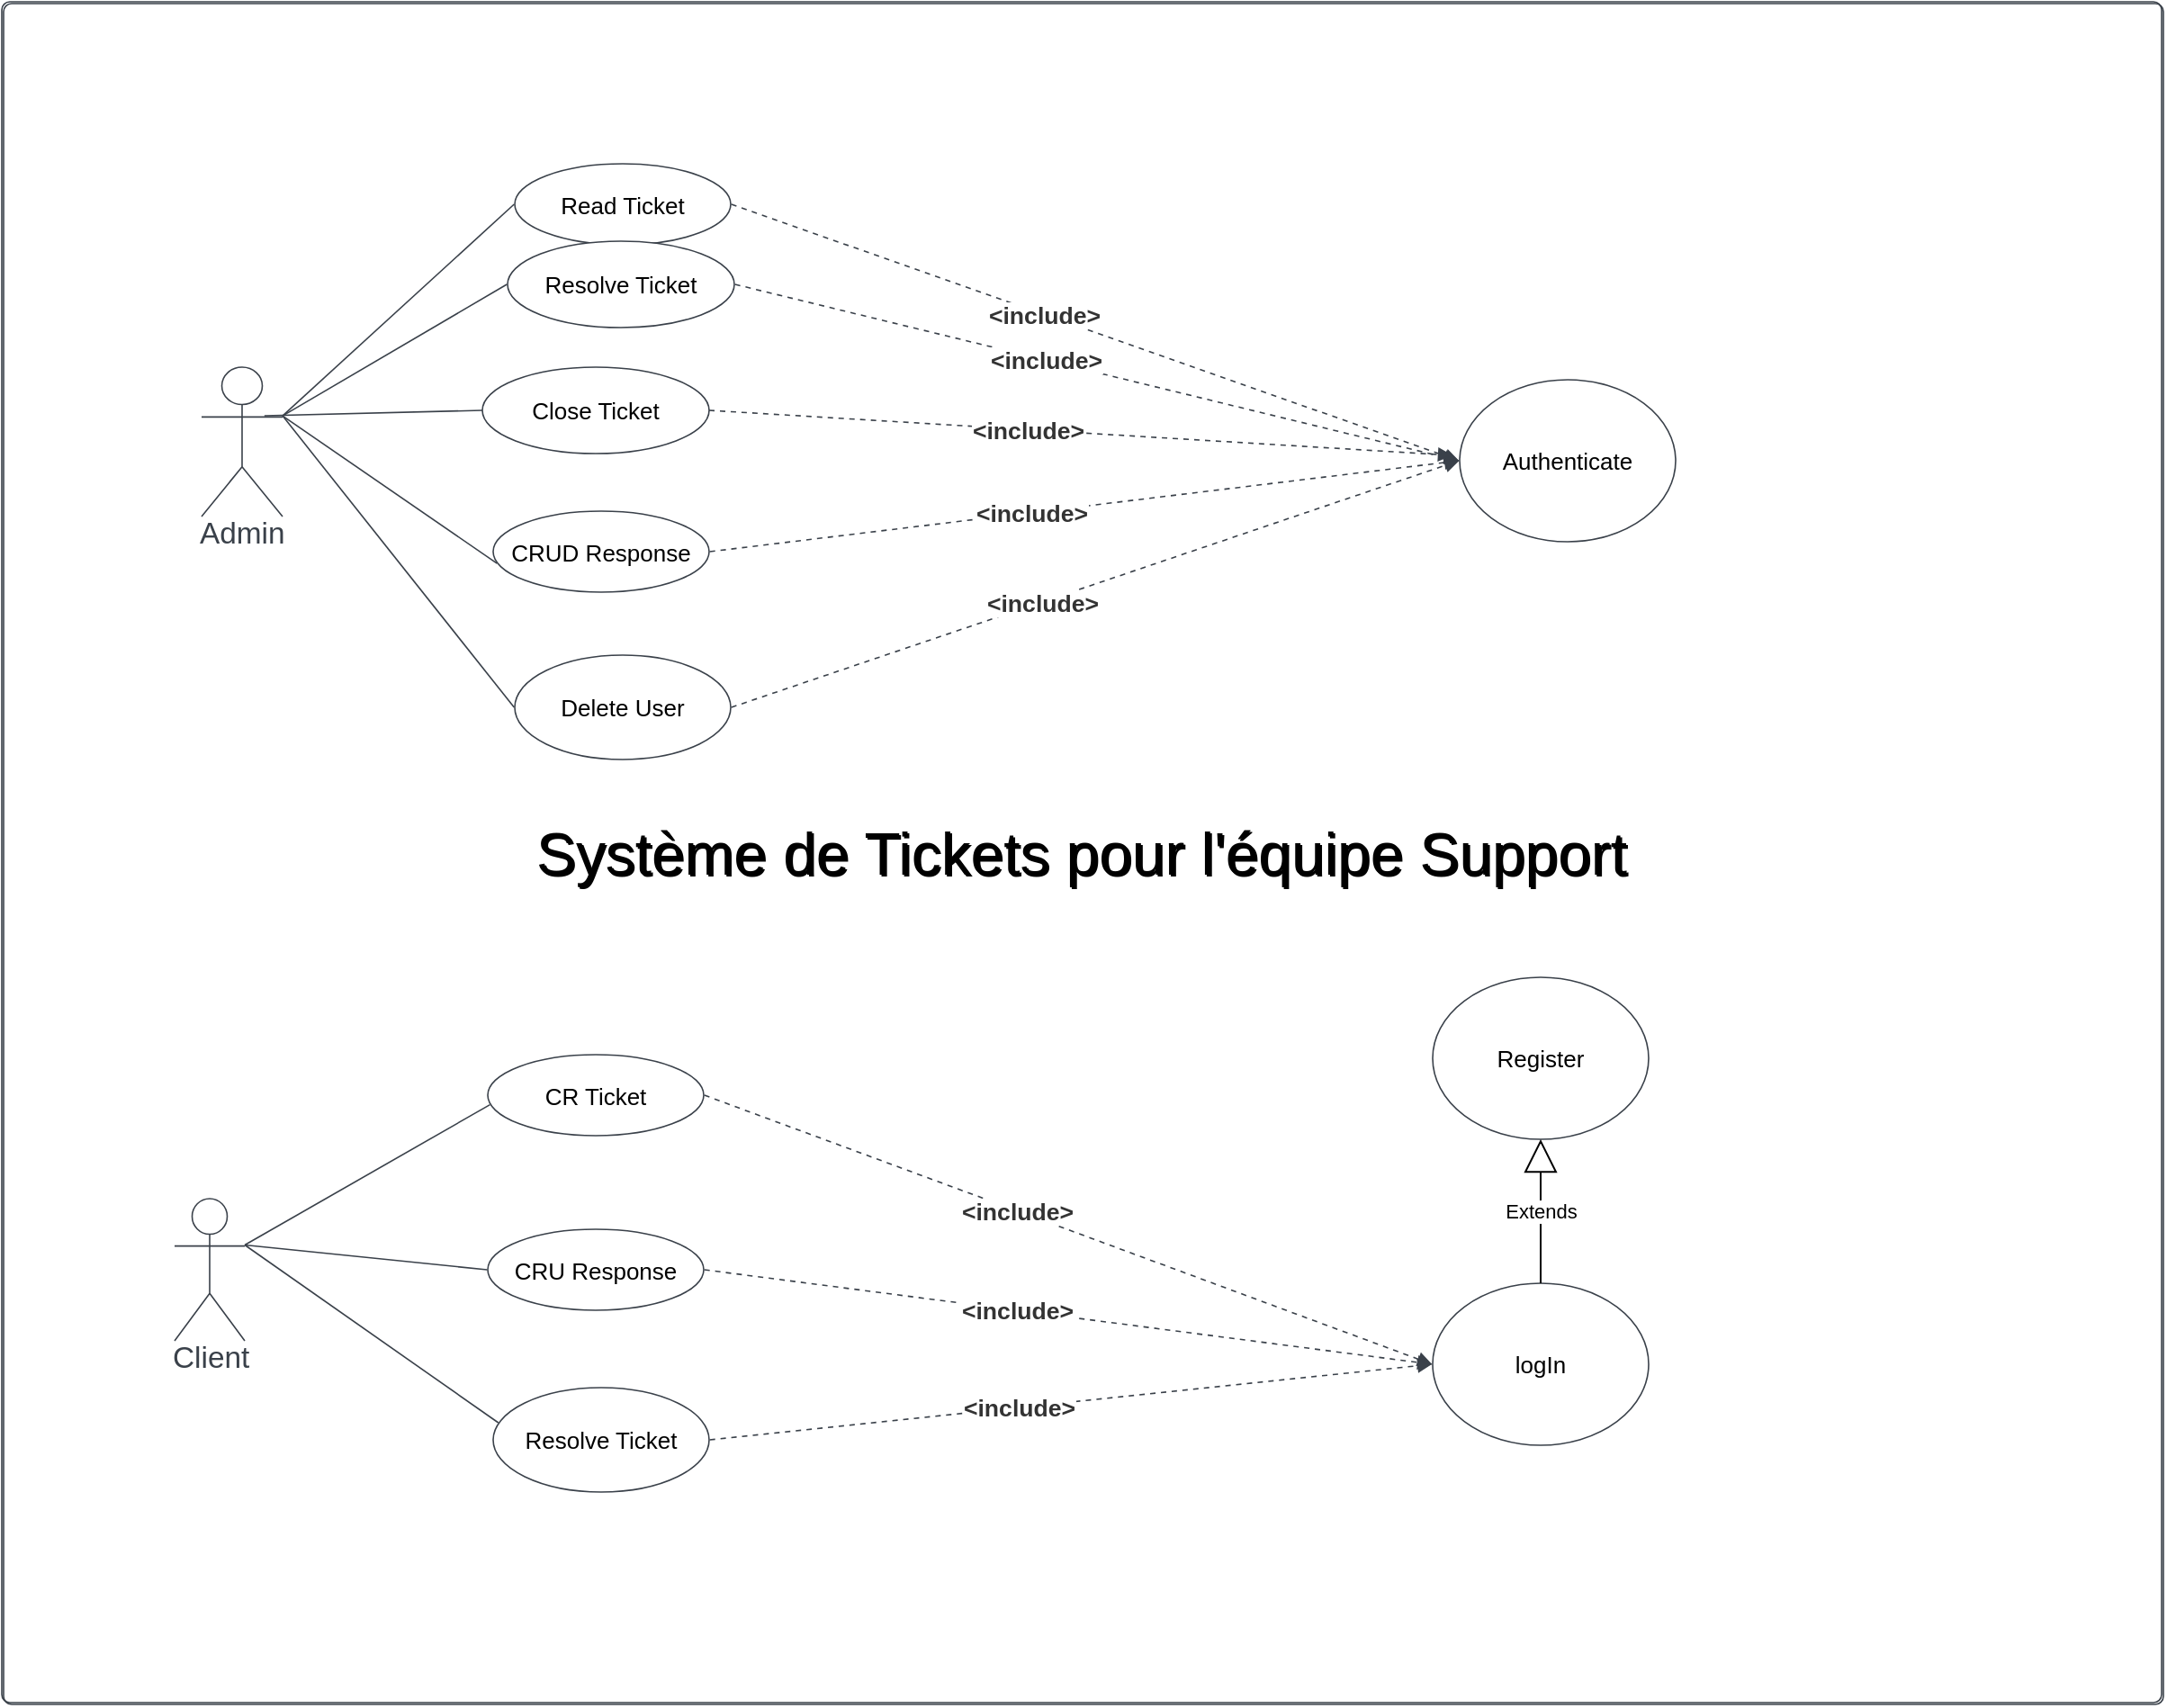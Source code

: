 <mxfile version="17.4.6" type="device"><diagram id="NjkgplizpIkV4SUiOflh" name="Page-1"><mxGraphModel dx="3500" dy="847" grid="1" gridSize="10" guides="1" tooltips="1" connect="1" arrows="1" fold="1" page="1" pageScale="1" pageWidth="1920" pageHeight="1200" math="0" shadow="0"><root><mxCell id="0"/><mxCell id="1" parent="0"/><UserObject label="Système de Tickets pour l'équipe Support" lucidchartObjectId="S8y-JGHspVkV" id="cJb-NXFFO5M__h7arazh-1"><mxCell style="html=1;overflow=block;blockSpacing=1;whiteSpace=wrap;container=1;pointerEvents=0;collapsible=0;recursiveResize=0;fontSize=32.9;fontColor=default;spacing=0;strokeColor=#3a414a;strokeOpacity=100;fillOpacity=0;rounded=1;absoluteArcSize=1;arcSize=9;fillColor=#000000;strokeWidth=0.8;" vertex="1" parent="1"><mxGeometry x="-416" y="208" width="1200" height="945" as="geometry"/></mxCell></UserObject><UserObject label="Delete User" lucidchartObjectId="S8y-dsN9eMWl" id="cJb-NXFFO5M__h7arazh-7"><mxCell style="html=1;overflow=block;blockSpacing=1;whiteSpace=wrap;ellipse;fontSize=13;spacing=3.8;strokeColor=#3a414a;strokeOpacity=100;rounded=1;absoluteArcSize=1;arcSize=9;strokeWidth=0.8;" vertex="1" parent="cJb-NXFFO5M__h7arazh-1"><mxGeometry x="285" y="363" width="120" height="58" as="geometry"/></mxCell></UserObject><UserObject label="Read Ticket" lucidchartObjectId="S8y-tbxmV~W~" id="cJb-NXFFO5M__h7arazh-4"><mxCell style="html=1;overflow=block;blockSpacing=1;whiteSpace=wrap;ellipse;fontSize=13;spacing=3.8;strokeColor=#3a414a;strokeOpacity=100;rounded=1;absoluteArcSize=1;arcSize=9;strokeWidth=0.8;" vertex="1" parent="1"><mxGeometry x="-131" y="298" width="120" height="45" as="geometry"/></mxCell></UserObject><UserObject label="CR Ticket" lucidchartObjectId="S8y-~az58K2R" id="cJb-NXFFO5M__h7arazh-8"><mxCell style="html=1;overflow=block;blockSpacing=1;whiteSpace=wrap;ellipse;fontSize=13;spacing=3.8;strokeColor=#3a414a;strokeOpacity=100;rounded=1;absoluteArcSize=1;arcSize=9;strokeWidth=0.8;" vertex="1" parent="1"><mxGeometry x="-146" y="793" width="120" height="45" as="geometry"/></mxCell></UserObject><UserObject label="" lucidchartObjectId="S8y-oV0Ph_-V" id="cJb-NXFFO5M__h7arazh-13"><mxCell style="html=1;jettySize=18;whiteSpace=wrap;fontSize=13;strokeColor=#3a414a;strokeOpacity=100;strokeWidth=0.8;rounded=0;startArrow=none;endArrow=none;exitX=1;exitY=0.326;exitPerimeter=0;entryX=-0.003;entryY=0.5;entryPerimeter=0;" edge="1" parent="1" source="cJb-NXFFO5M__h7arazh-2" target="cJb-NXFFO5M__h7arazh-4"><mxGeometry width="100" height="100" relative="1" as="geometry"><Array as="points"/></mxGeometry></mxCell></UserObject><UserObject label="" lucidchartObjectId="S8y-2C~p0HfW" id="cJb-NXFFO5M__h7arazh-16"><mxCell style="html=1;jettySize=18;whiteSpace=wrap;fontSize=13;strokeColor=#3a414a;strokeOpacity=100;strokeWidth=0.8;rounded=0;startArrow=none;endArrow=none;exitX=1;exitY=0.326;exitPerimeter=0;entryX=-0.003;entryY=0.5;entryPerimeter=0;" edge="1" parent="1" source="cJb-NXFFO5M__h7arazh-2" target="cJb-NXFFO5M__h7arazh-7"><mxGeometry width="100" height="100" relative="1" as="geometry"><Array as="points"/></mxGeometry></mxCell></UserObject><UserObject label="" lucidchartObjectId="S8y-2DOdZLAN" id="cJb-NXFFO5M__h7arazh-17"><mxCell style="html=1;jettySize=18;whiteSpace=wrap;fontSize=13;strokeColor=#3a414a;strokeOpacity=100;strokeWidth=0.8;rounded=0;startArrow=none;endArrow=none;exitX=1;exitY=0.326;exitPerimeter=0;entryX=0.01;entryY=0.618;entryPerimeter=0;" edge="1" parent="1" source="cJb-NXFFO5M__h7arazh-3" target="cJb-NXFFO5M__h7arazh-8"><mxGeometry width="100" height="100" relative="1" as="geometry"><Array as="points"/></mxGeometry></mxCell></UserObject><UserObject label="Authenticate" lucidchartObjectId="S8y-GOD5kLUY" id="cJb-NXFFO5M__h7arazh-22"><mxCell style="html=1;overflow=block;blockSpacing=1;whiteSpace=wrap;ellipse;fontSize=13;spacing=3.8;strokeColor=#3a414a;strokeOpacity=100;rounded=1;absoluteArcSize=1;arcSize=9;strokeWidth=0.8;" vertex="1" parent="1"><mxGeometry x="394" y="418" width="120" height="90" as="geometry"/></mxCell></UserObject><UserObject label="" lucidchartObjectId="S8y-Vv6PqzPe" id="cJb-NXFFO5M__h7arazh-23"><mxCell style="html=1;jettySize=18;whiteSpace=wrap;fontSize=13;strokeColor=#3a414a;strokeOpacity=100;dashed=1;fixDash=1;strokeWidth=0.8;rounded=0;startArrow=none;endArrow=block;endFill=1;exitX=1.003;exitY=0.5;exitPerimeter=0;entryX=-0.003;entryY=0.5;entryPerimeter=0;" edge="1" parent="1" source="cJb-NXFFO5M__h7arazh-4" target="cJb-NXFFO5M__h7arazh-22"><mxGeometry width="100" height="100" relative="1" as="geometry"><Array as="points"/></mxGeometry></mxCell></UserObject><mxCell id="cJb-NXFFO5M__h7arazh-24" value="&amp;lt;include&amp;gt;" style="text;html=1;resizable=0;labelBackgroundColor=default;align=center;verticalAlign=middle;fontStyle=1;fontColor=#333333;fontSize=13.3;" vertex="1" parent="cJb-NXFFO5M__h7arazh-23"><mxGeometry x="-0.145" relative="1" as="geometry"/></mxCell><UserObject label="" lucidchartObjectId="S8y-f2dYcVVW" id="cJb-NXFFO5M__h7arazh-25"><mxCell style="html=1;jettySize=18;whiteSpace=wrap;fontSize=13;strokeColor=#3a414a;strokeOpacity=100;dashed=1;fixDash=1;strokeWidth=0.8;rounded=0;startArrow=none;endArrow=block;endFill=1;exitX=1.003;exitY=0.5;exitPerimeter=0;entryX=-0.003;entryY=0.5;entryPerimeter=0;" edge="1" parent="1" source="cJb-NXFFO5M__h7arazh-5" target="cJb-NXFFO5M__h7arazh-22"><mxGeometry width="100" height="100" relative="1" as="geometry"><Array as="points"/></mxGeometry></mxCell></UserObject><mxCell id="cJb-NXFFO5M__h7arazh-26" value="&amp;lt;include&amp;gt;" style="text;html=1;resizable=0;labelBackgroundColor=default;align=center;verticalAlign=middle;fontStyle=1;fontColor=#333333;fontSize=13.3;" vertex="1" parent="cJb-NXFFO5M__h7arazh-25"><mxGeometry x="-0.145" relative="1" as="geometry"/></mxCell><UserObject label="" lucidchartObjectId="S8y-Ujo.dxW~" id="cJb-NXFFO5M__h7arazh-27"><mxCell style="html=1;jettySize=18;whiteSpace=wrap;fontSize=13;strokeColor=#3a414a;strokeOpacity=100;dashed=1;fixDash=1;strokeWidth=0.8;rounded=0;startArrow=none;endArrow=block;endFill=1;exitX=1.003;exitY=0.5;exitPerimeter=0;entryX=-0.003;entryY=0.5;entryPerimeter=0;" edge="1" parent="1" source="cJb-NXFFO5M__h7arazh-6" target="cJb-NXFFO5M__h7arazh-22"><mxGeometry width="100" height="100" relative="1" as="geometry"><Array as="points"/></mxGeometry></mxCell></UserObject><mxCell id="cJb-NXFFO5M__h7arazh-28" value="&amp;lt;include&amp;gt;" style="text;html=1;resizable=0;labelBackgroundColor=default;align=center;verticalAlign=middle;fontStyle=1;fontColor=#333333;fontSize=13.3;" vertex="1" parent="cJb-NXFFO5M__h7arazh-27"><mxGeometry x="-0.145" relative="1" as="geometry"/></mxCell><UserObject label="" lucidchartObjectId="S8y-PpyytzAx" id="cJb-NXFFO5M__h7arazh-29"><mxCell style="html=1;jettySize=18;whiteSpace=wrap;fontSize=13;strokeColor=#3a414a;strokeOpacity=100;dashed=1;fixDash=1;strokeWidth=0.8;rounded=0;startArrow=none;endArrow=block;endFill=1;exitX=1.003;exitY=0.5;exitPerimeter=0;entryX=-0.003;entryY=0.5;entryPerimeter=0;" edge="1" parent="1" source="cJb-NXFFO5M__h7arazh-7" target="cJb-NXFFO5M__h7arazh-22"><mxGeometry width="100" height="100" relative="1" as="geometry"><Array as="points"/></mxGeometry></mxCell></UserObject><mxCell id="cJb-NXFFO5M__h7arazh-30" value="&amp;lt;include&amp;gt;" style="text;html=1;resizable=0;labelBackgroundColor=default;align=center;verticalAlign=middle;fontStyle=1;fontColor=#333333;fontSize=13.3;" vertex="1" parent="cJb-NXFFO5M__h7arazh-29"><mxGeometry x="-0.145" relative="1" as="geometry"/></mxCell><UserObject label="logIn" lucidchartObjectId="S8y-qyZHEler" id="cJb-NXFFO5M__h7arazh-31"><mxCell style="html=1;overflow=block;blockSpacing=1;whiteSpace=wrap;ellipse;fontSize=13;spacing=3.8;strokeColor=#3a414a;strokeOpacity=100;rounded=1;absoluteArcSize=1;arcSize=9;strokeWidth=0.8;" vertex="1" parent="1"><mxGeometry x="379" y="920" width="120" height="90" as="geometry"/></mxCell></UserObject><UserObject label="" lucidchartObjectId="S8y-Lbvrz~SP" id="cJb-NXFFO5M__h7arazh-32"><mxCell style="html=1;jettySize=18;whiteSpace=wrap;fontSize=13;strokeColor=#3a414a;strokeOpacity=100;dashed=1;fixDash=1;strokeWidth=0.8;rounded=0;startArrow=none;endArrow=block;endFill=1;exitX=1.003;exitY=0.5;exitPerimeter=0;entryX=-0.003;entryY=0.5;entryPerimeter=0;" edge="1" parent="1" source="cJb-NXFFO5M__h7arazh-8" target="cJb-NXFFO5M__h7arazh-31"><mxGeometry width="100" height="100" relative="1" as="geometry"><Array as="points"/></mxGeometry></mxCell></UserObject><mxCell id="cJb-NXFFO5M__h7arazh-33" value="&amp;lt;include&amp;gt;" style="text;html=1;resizable=0;labelBackgroundColor=default;align=center;verticalAlign=middle;fontStyle=1;fontColor=#333333;fontSize=13.3;" vertex="1" parent="cJb-NXFFO5M__h7arazh-32"><mxGeometry x="-0.145" relative="1" as="geometry"/></mxCell><UserObject label="" lucidchartObjectId="S8y-aalUEmtd" id="cJb-NXFFO5M__h7arazh-34"><mxCell style="html=1;jettySize=18;whiteSpace=wrap;fontSize=13;strokeColor=#3a414a;strokeOpacity=100;dashed=1;fixDash=1;strokeWidth=0.8;rounded=0;startArrow=none;endArrow=block;endFill=1;exitX=1.003;exitY=0.5;exitPerimeter=0;entryX=-0.003;entryY=0.5;entryPerimeter=0;" edge="1" parent="1" source="cJb-NXFFO5M__h7arazh-9" target="cJb-NXFFO5M__h7arazh-31"><mxGeometry width="100" height="100" relative="1" as="geometry"><Array as="points"/></mxGeometry></mxCell></UserObject><mxCell id="cJb-NXFFO5M__h7arazh-35" value="&amp;lt;include&amp;gt;" style="text;html=1;resizable=0;labelBackgroundColor=default;align=center;verticalAlign=middle;fontStyle=1;fontColor=#333333;fontSize=13.3;" vertex="1" parent="cJb-NXFFO5M__h7arazh-34"><mxGeometry x="-0.145" relative="1" as="geometry"/></mxCell><UserObject label="" lucidchartObjectId="S8y-ccXEYn-a" id="cJb-NXFFO5M__h7arazh-38"><mxCell style="html=1;jettySize=18;whiteSpace=wrap;fontSize=13;strokeColor=#3a414a;strokeOpacity=100;dashed=1;fixDash=1;strokeWidth=0.8;rounded=0;startArrow=none;endArrow=block;endFill=1;exitX=1.003;exitY=0.5;exitPerimeter=0;entryX=-0.003;entryY=0.5;entryPerimeter=0;" edge="1" parent="1" source="cJb-NXFFO5M__h7arazh-12" target="cJb-NXFFO5M__h7arazh-31"><mxGeometry width="100" height="100" relative="1" as="geometry"><Array as="points"/></mxGeometry></mxCell></UserObject><mxCell id="cJb-NXFFO5M__h7arazh-39" value="&amp;lt;include&amp;gt;" style="text;html=1;resizable=0;labelBackgroundColor=default;align=center;verticalAlign=middle;fontStyle=1;fontColor=#333333;fontSize=13.3;" vertex="1" parent="cJb-NXFFO5M__h7arazh-38"><mxGeometry x="-0.145" relative="1" as="geometry"/></mxCell><UserObject label="Système de Tickets pour l'équipe Support" lucidchartObjectId="S8y-JGHspVkV" id="cJb-NXFFO5M__h7arazh-45"><mxCell style="html=1;overflow=block;blockSpacing=1;whiteSpace=wrap;container=1;pointerEvents=0;collapsible=0;recursiveResize=0;fontSize=32.9;fontColor=default;spacing=0;strokeColor=#3a414a;strokeOpacity=100;fillOpacity=0;rounded=1;absoluteArcSize=1;arcSize=9;fillColor=#000000;strokeWidth=0.8;" vertex="1" parent="1"><mxGeometry x="-415" y="209" width="1200" height="945" as="geometry"/></mxCell></UserObject><UserObject label="Close Ticket" lucidchartObjectId="S8y-~J9kbd.~" id="cJb-NXFFO5M__h7arazh-46"><mxCell style="html=1;overflow=block;blockSpacing=1;whiteSpace=wrap;ellipse;fontSize=13;spacing=3.8;strokeColor=#3a414a;strokeOpacity=100;rounded=1;absoluteArcSize=1;arcSize=9;strokeWidth=0.8;" vertex="1" parent="cJb-NXFFO5M__h7arazh-45"><mxGeometry x="266" y="202" width="126" height="48" as="geometry"/></mxCell></UserObject><UserObject label="Resolve Ticket" lucidchartObjectId="S8y-~J9kbd.~" id="cJb-NXFFO5M__h7arazh-6"><mxCell style="html=1;overflow=block;blockSpacing=1;whiteSpace=wrap;ellipse;fontSize=13;spacing=3.8;strokeColor=#3a414a;strokeOpacity=100;rounded=1;absoluteArcSize=1;arcSize=9;strokeWidth=0.8;" vertex="1" parent="cJb-NXFFO5M__h7arazh-45"><mxGeometry x="280" y="132" width="126" height="48" as="geometry"/></mxCell></UserObject><UserObject label="CRUD Response" lucidchartObjectId="S8y-oEah0_k8" id="cJb-NXFFO5M__h7arazh-5"><mxCell style="html=1;overflow=block;blockSpacing=1;whiteSpace=wrap;ellipse;fontSize=13;spacing=3.8;strokeColor=#3a414a;strokeOpacity=100;rounded=1;absoluteArcSize=1;arcSize=9;strokeWidth=0.8;" vertex="1" parent="cJb-NXFFO5M__h7arazh-45"><mxGeometry x="272" y="282" width="120" height="45" as="geometry"/></mxCell></UserObject><UserObject label="Admin" lucidchartObjectId="S8y-SDiHKRuG" id="cJb-NXFFO5M__h7arazh-2"><mxCell style="html=1;overflow=block;blockSpacing=1;shape=umlActor;labelPosition=center;verticalLabelPosition=bottom;verticalAlign=top;whiteSpace=nowrap;fontSize=16.7;fontColor=#3a414a;spacing=0;strokeColor=#3a414a;strokeOpacity=100;rounded=1;absoluteArcSize=1;arcSize=9;strokeWidth=0.8;" vertex="1" parent="cJb-NXFFO5M__h7arazh-45"><mxGeometry x="110" y="202" width="45" height="83" as="geometry"/></mxCell></UserObject><UserObject label="" lucidchartObjectId="S8y-XHNxSS95" id="cJb-NXFFO5M__h7arazh-14"><mxCell style="html=1;jettySize=18;whiteSpace=wrap;fontSize=13;strokeColor=#3a414a;strokeOpacity=100;strokeWidth=0.8;rounded=0;startArrow=none;endArrow=none;exitX=1;exitY=0.326;exitPerimeter=0;entryX=0.018;entryY=0.646;entryPerimeter=0;" edge="1" parent="cJb-NXFFO5M__h7arazh-45" source="cJb-NXFFO5M__h7arazh-2" target="cJb-NXFFO5M__h7arazh-5"><mxGeometry width="100" height="100" relative="1" as="geometry"><Array as="points"/></mxGeometry></mxCell></UserObject><UserObject label="" lucidchartObjectId="S8y-5-6yPpLq" id="cJb-NXFFO5M__h7arazh-15"><mxCell style="html=1;jettySize=18;whiteSpace=wrap;fontSize=13;strokeColor=#3a414a;strokeOpacity=100;strokeWidth=0.8;rounded=0;startArrow=none;endArrow=none;exitX=1;exitY=0.326;exitPerimeter=0;entryX=-0.003;entryY=0.5;entryPerimeter=0;" edge="1" parent="cJb-NXFFO5M__h7arazh-45" source="cJb-NXFFO5M__h7arazh-2" target="cJb-NXFFO5M__h7arazh-6"><mxGeometry width="100" height="100" relative="1" as="geometry"><Array as="points"/></mxGeometry></mxCell></UserObject><UserObject label="" lucidchartObjectId="S8y-5-6yPpLq" id="cJb-NXFFO5M__h7arazh-49"><mxCell style="html=1;jettySize=18;whiteSpace=wrap;fontSize=13;strokeColor=#3a414a;strokeOpacity=100;strokeWidth=0.8;rounded=0;startArrow=none;endArrow=none;exitX=0.776;exitY=0.325;exitPerimeter=0;entryX=0;entryY=0.5;entryDx=0;entryDy=0;exitDx=0;exitDy=0;" edge="1" parent="cJb-NXFFO5M__h7arazh-45" source="cJb-NXFFO5M__h7arazh-2" target="cJb-NXFFO5M__h7arazh-46"><mxGeometry width="100" height="100" relative="1" as="geometry"><Array as="points"/><mxPoint x="165" y="254.01" as="sourcePoint"/><mxPoint x="289.622" y="166.0" as="targetPoint"/></mxGeometry></mxCell></UserObject><UserObject label="Client" lucidchartObjectId="S8y-wawTwEcQ" id="cJb-NXFFO5M__h7arazh-3"><mxCell style="html=1;overflow=block;blockSpacing=1;shape=umlActor;labelPosition=center;verticalLabelPosition=bottom;verticalAlign=top;whiteSpace=nowrap;fontSize=16.7;fontColor=#3a414a;spacing=0;strokeColor=#3a414a;strokeOpacity=100;rounded=1;absoluteArcSize=1;arcSize=9;strokeWidth=0.8;" vertex="1" parent="cJb-NXFFO5M__h7arazh-45"><mxGeometry x="95" y="664" width="39" height="79" as="geometry"/></mxCell></UserObject><UserObject label="Resolve Ticket" lucidchartObjectId="S8y-wl1PKca-" id="cJb-NXFFO5M__h7arazh-12"><mxCell style="html=1;overflow=block;blockSpacing=1;whiteSpace=wrap;ellipse;fontSize=13;spacing=3.8;strokeColor=#3a414a;strokeOpacity=100;rounded=1;absoluteArcSize=1;arcSize=9;strokeWidth=0.8;" vertex="1" parent="cJb-NXFFO5M__h7arazh-45"><mxGeometry x="272" y="769" width="120" height="58" as="geometry"/></mxCell></UserObject><UserObject label="" lucidchartObjectId="S8y-984k2aMo" id="cJb-NXFFO5M__h7arazh-20"><mxCell style="html=1;jettySize=18;whiteSpace=wrap;fontSize=13;strokeColor=#3a414a;strokeOpacity=100;strokeWidth=0.8;rounded=0;startArrow=none;endArrow=none;exitX=1;exitY=0.326;exitPerimeter=0;entryX=0.024;entryY=0.336;entryPerimeter=0;" edge="1" parent="cJb-NXFFO5M__h7arazh-45" source="cJb-NXFFO5M__h7arazh-3" target="cJb-NXFFO5M__h7arazh-12"><mxGeometry width="100" height="100" relative="1" as="geometry"><Array as="points"/></mxGeometry></mxCell></UserObject><UserObject label="CRU Response" lucidchartObjectId="S8y-ncJQJtuA" id="cJb-NXFFO5M__h7arazh-9"><mxCell style="html=1;overflow=block;blockSpacing=1;whiteSpace=wrap;ellipse;fontSize=13;spacing=3.8;strokeColor=#3a414a;strokeOpacity=100;rounded=1;absoluteArcSize=1;arcSize=9;strokeWidth=0.8;" vertex="1" parent="cJb-NXFFO5M__h7arazh-45"><mxGeometry x="269" y="681" width="120" height="45" as="geometry"/></mxCell></UserObject><UserObject label="" lucidchartObjectId="S8y-HCB02neB" id="cJb-NXFFO5M__h7arazh-18"><mxCell style="html=1;jettySize=18;whiteSpace=wrap;fontSize=13;strokeColor=#3a414a;strokeOpacity=100;strokeWidth=0.8;rounded=0;startArrow=none;endArrow=none;exitX=1;exitY=0.326;exitPerimeter=0;entryX=-0.003;entryY=0.5;entryPerimeter=0;" edge="1" parent="cJb-NXFFO5M__h7arazh-45" source="cJb-NXFFO5M__h7arazh-3" target="cJb-NXFFO5M__h7arazh-9"><mxGeometry width="100" height="100" relative="1" as="geometry"><Array as="points"/></mxGeometry></mxCell></UserObject><UserObject label="Register" lucidchartObjectId="S8y-PH~H_TPy" id="cJb-NXFFO5M__h7arazh-42"><mxCell style="html=1;overflow=block;blockSpacing=1;whiteSpace=wrap;ellipse;fontSize=13;spacing=3.8;strokeColor=#3a414a;strokeOpacity=100;rounded=1;absoluteArcSize=1;arcSize=9;strokeWidth=0.8;" vertex="1" parent="cJb-NXFFO5M__h7arazh-45"><mxGeometry x="794" y="541" width="120" height="90" as="geometry"/></mxCell></UserObject><UserObject label="" lucidchartObjectId="S8y-Ujo.dxW~" id="cJb-NXFFO5M__h7arazh-50"><mxCell style="html=1;jettySize=18;whiteSpace=wrap;fontSize=13;strokeColor=#3a414a;strokeOpacity=100;dashed=1;fixDash=1;strokeWidth=0.8;rounded=0;startArrow=none;endArrow=block;endFill=1;exitX=1;exitY=0.5;exitDx=0;exitDy=0;" edge="1" parent="1" source="cJb-NXFFO5M__h7arazh-46"><mxGeometry width="100" height="100" relative="1" as="geometry"><Array as="points"/><mxPoint x="10.378" y="384.0" as="sourcePoint"/><mxPoint x="390" y="460" as="targetPoint"/></mxGeometry></mxCell></UserObject><mxCell id="cJb-NXFFO5M__h7arazh-51" value="&amp;lt;include&amp;gt;" style="text;html=1;resizable=0;labelBackgroundColor=default;align=center;verticalAlign=middle;fontStyle=1;fontColor=#333333;fontSize=13.3;" vertex="1" parent="cJb-NXFFO5M__h7arazh-50"><mxGeometry x="-0.145" relative="1" as="geometry"/></mxCell><mxCell id="cJb-NXFFO5M__h7arazh-53" value="Extends" style="endArrow=block;endSize=16;endFill=0;html=1;rounded=0;exitX=0.5;exitY=0;exitDx=0;exitDy=0;" edge="1" parent="1" source="cJb-NXFFO5M__h7arazh-31" target="cJb-NXFFO5M__h7arazh-42"><mxGeometry width="160" relative="1" as="geometry"><mxPoint x="430" y="880" as="sourcePoint"/><mxPoint x="590" y="880" as="targetPoint"/></mxGeometry></mxCell></root></mxGraphModel></diagram></mxfile>